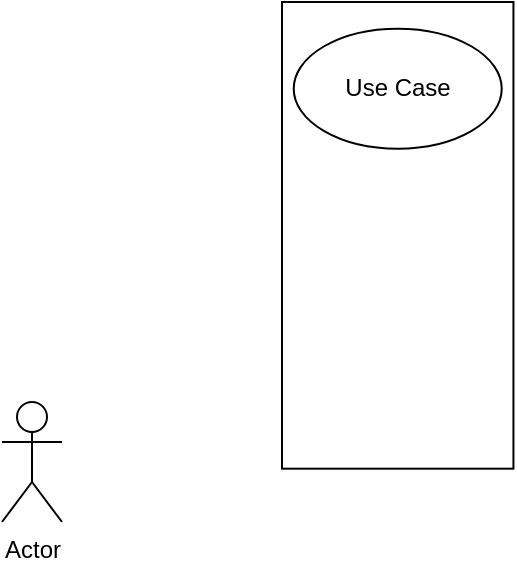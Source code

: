 <mxfile version="20.6.0" type="github">
  <diagram id="uKSCkIeShm2LRwMu5ESm" name="第 1 页">
    <mxGraphModel dx="813" dy="403" grid="1" gridSize="10" guides="1" tooltips="1" connect="1" arrows="1" fold="1" page="1" pageScale="1" pageWidth="827" pageHeight="1169" math="0" shadow="0">
      <root>
        <mxCell id="0" />
        <mxCell id="1" parent="0" />
        <mxCell id="-6DFPLStl2ryxL0GxFaJ-12" value="Actor" style="shape=umlActor;verticalLabelPosition=bottom;verticalAlign=top;html=1;" vertex="1" parent="1">
          <mxGeometry x="70" y="260" width="30" height="60" as="geometry" />
        </mxCell>
        <mxCell id="-6DFPLStl2ryxL0GxFaJ-36" value="" style="group" vertex="1" connectable="0" parent="1">
          <mxGeometry x="210.004" y="60.003" width="115.714" height="233.333" as="geometry" />
        </mxCell>
        <mxCell id="-6DFPLStl2ryxL0GxFaJ-23" value="" style="rounded=0;whiteSpace=wrap;html=1;container=0;" vertex="1" parent="-6DFPLStl2ryxL0GxFaJ-36">
          <mxGeometry width="115.714" height="233.333" as="geometry">
            <mxRectangle x="220" y="90" width="50" height="40" as="alternateBounds" />
          </mxGeometry>
        </mxCell>
        <mxCell id="-6DFPLStl2ryxL0GxFaJ-24" value="Use Case" style="ellipse;whiteSpace=wrap;html=1;container=0;direction=south;" vertex="1" parent="-6DFPLStl2ryxL0GxFaJ-36">
          <mxGeometry x="5.856" y="13.337" width="104" height="60" as="geometry">
            <mxRectangle x="5.856" y="9.997" width="90" height="30" as="alternateBounds" />
          </mxGeometry>
        </mxCell>
      </root>
    </mxGraphModel>
  </diagram>
</mxfile>
